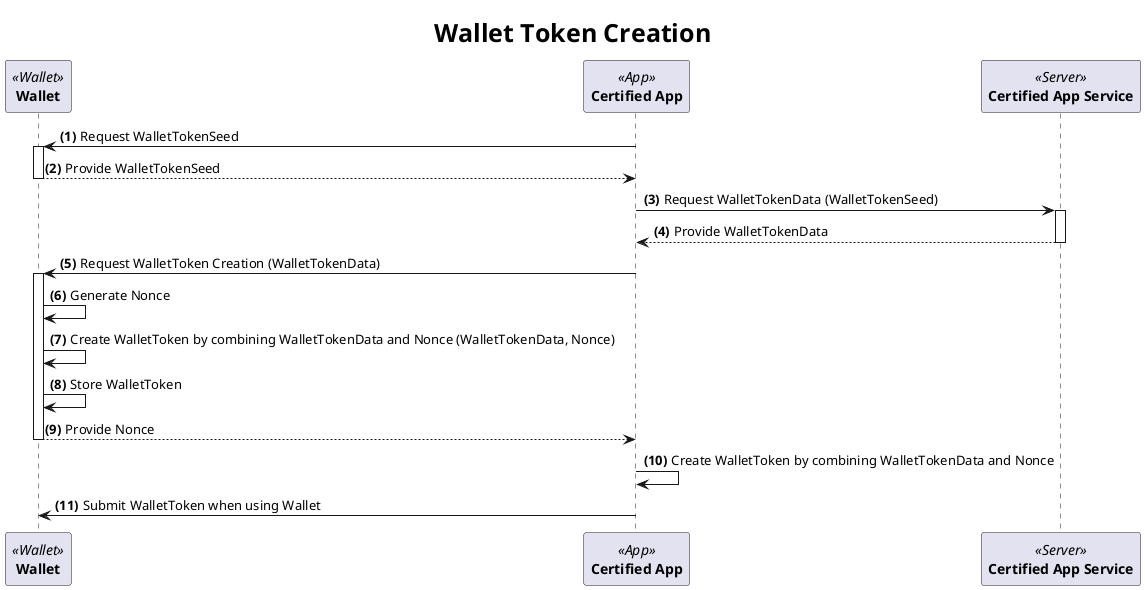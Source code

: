 @startuml proc_wallet_token
title
	<size:25>Wallet Token Creation</size>
end title

participant "**Wallet**" as wal <<Wallet>>
participant "**Certified App**" as ca <<App>>
participant "**Certified App Service**" as cap <<Server>>
autonumber "<b>(#)</b>"

ca -> wal++: Request WalletTokenSeed 
wal --> ca--: Provide WalletTokenSeed
ca -> cap++: Request WalletTokenData (WalletTokenSeed)
cap --> ca--: Provide WalletTokenData
ca -> wal++: Request WalletToken Creation (WalletTokenData)
wal -> wal: Generate Nonce
wal -> wal: Create WalletToken by combining WalletTokenData and Nonce (WalletTokenData, Nonce)
wal -> wal: Store WalletToken
wal --> ca--: Provide Nonce
ca -> ca: Create WalletToken by combining WalletTokenData and Nonce
ca -> wal: Submit WalletToken when using Wallet

@enduml